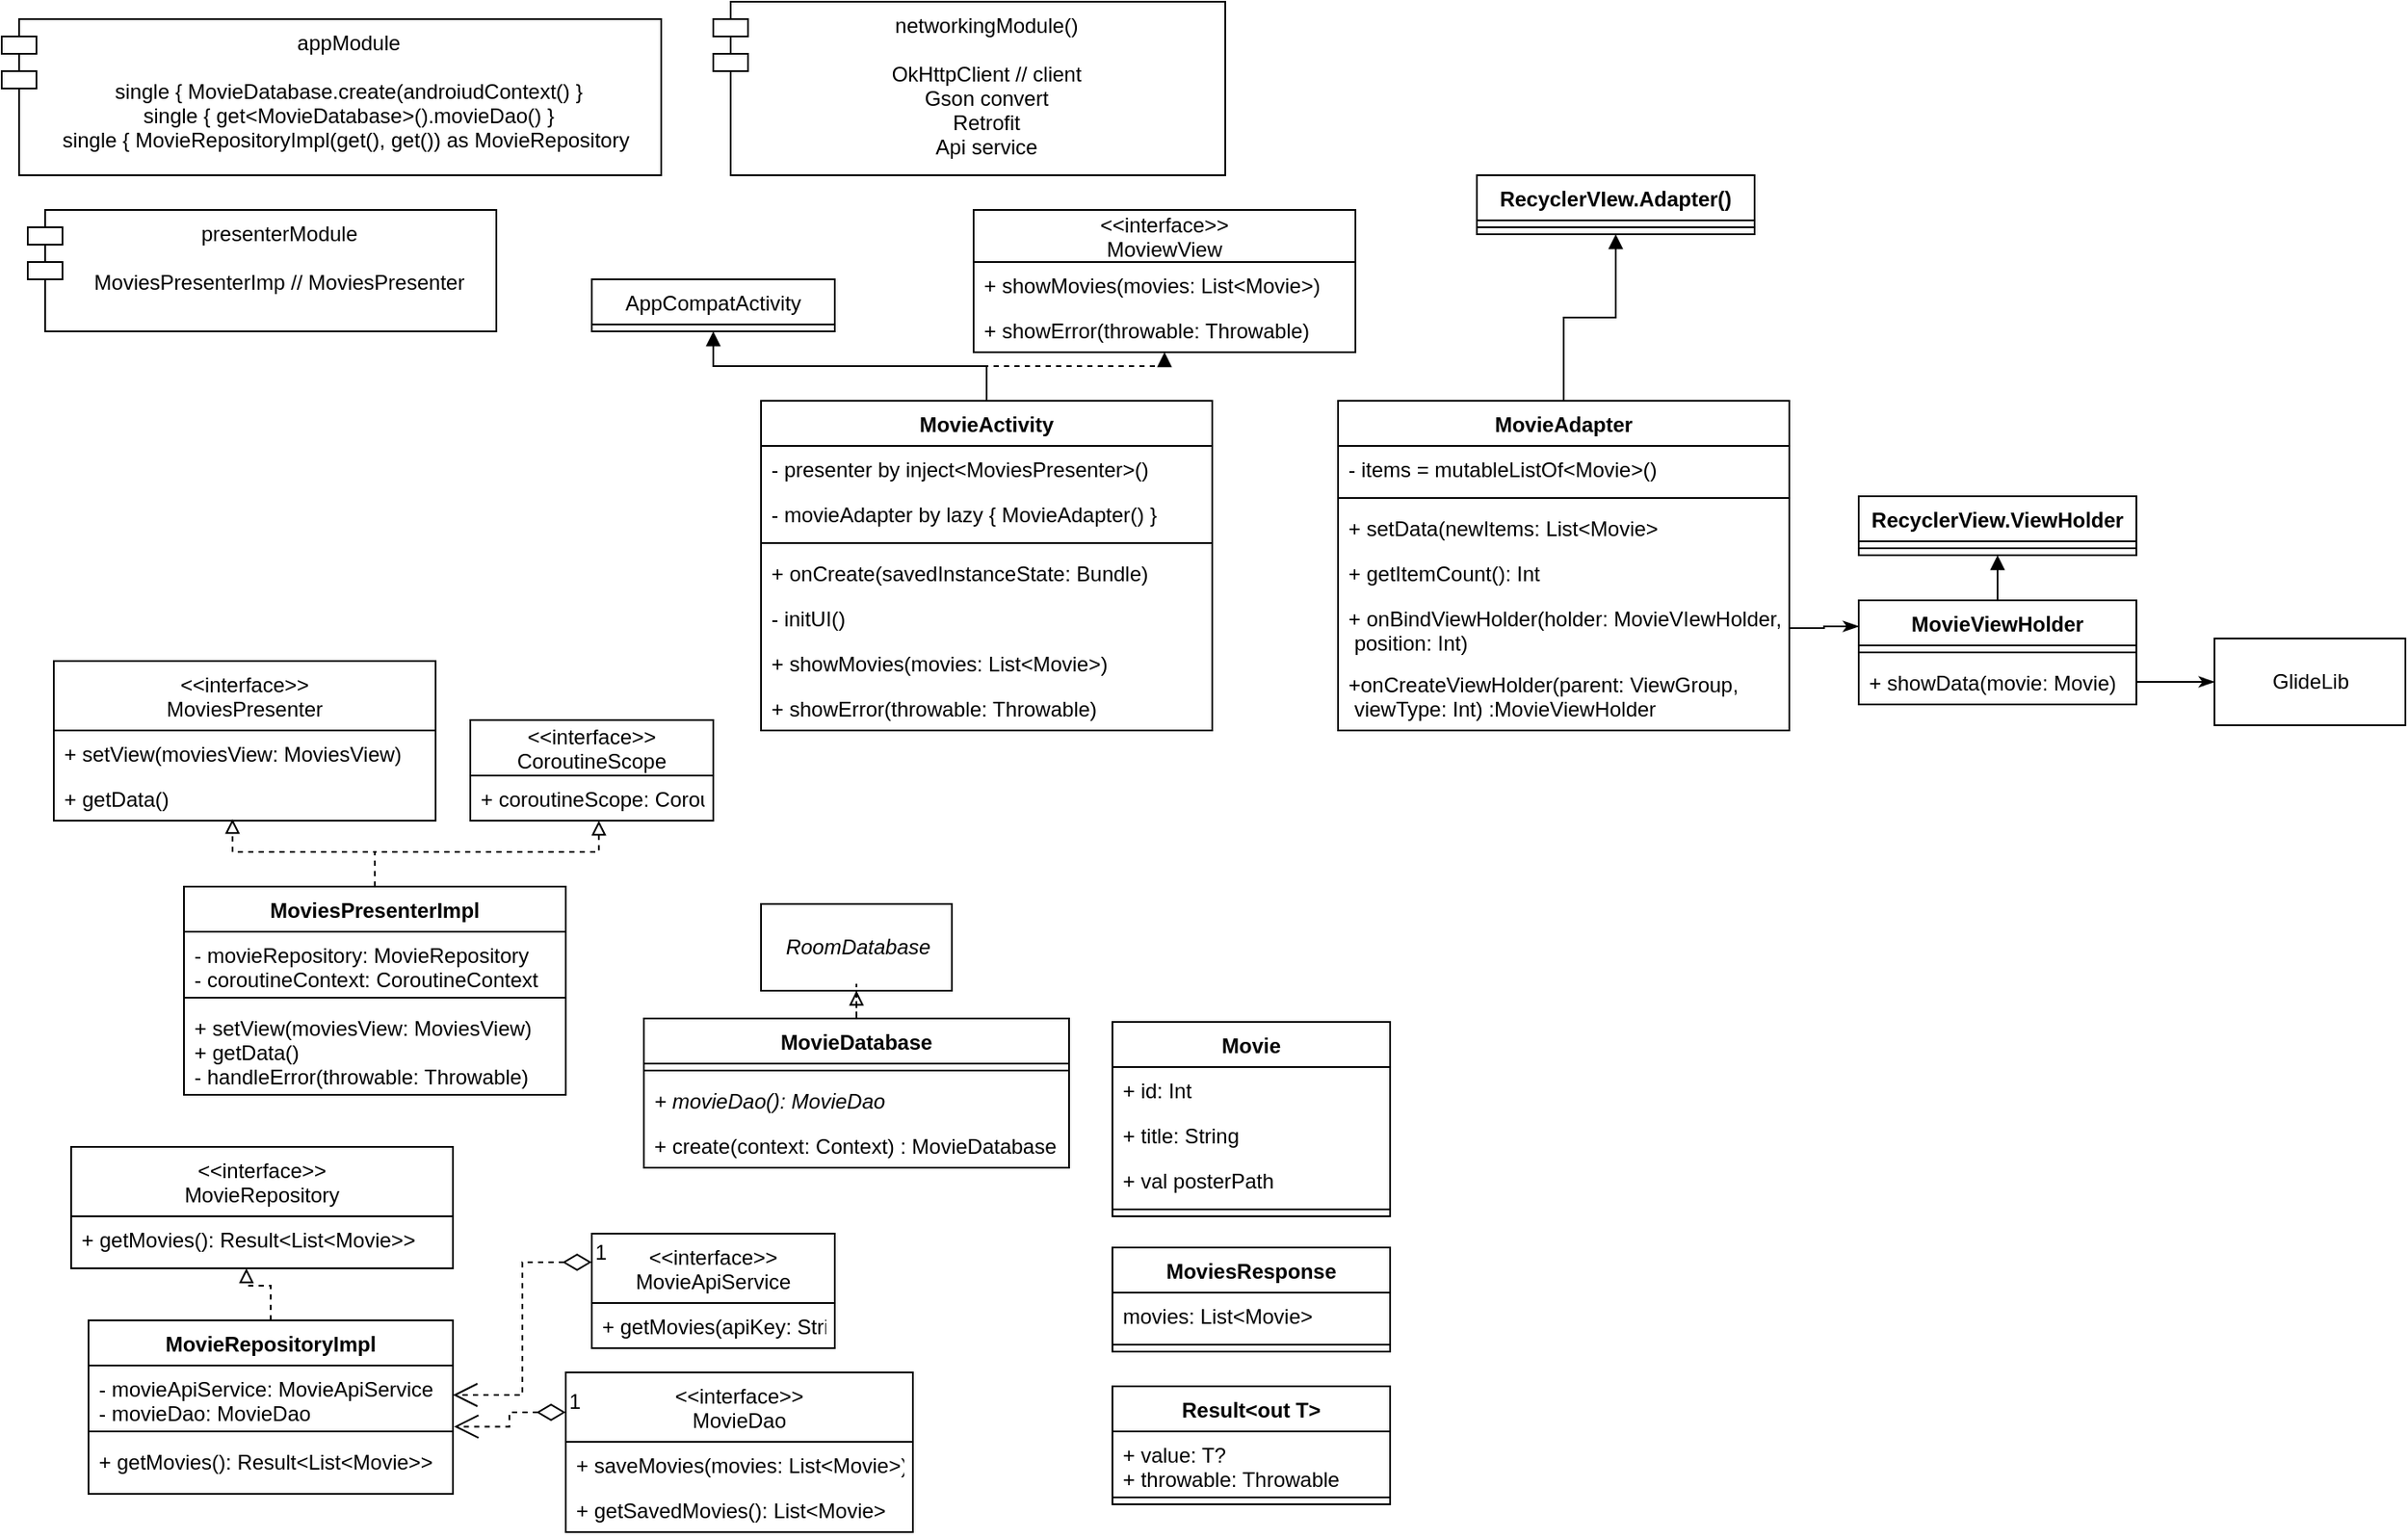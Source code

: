 <mxfile version="16.2.6" type="google"><diagram name="Page-1" id="c4acf3e9-155e-7222-9cf6-157b1a14988f"><mxGraphModel dx="1221" dy="721" grid="1" gridSize="10" guides="1" tooltips="1" connect="1" arrows="1" fold="1" page="1" pageScale="1" pageWidth="850" pageHeight="1100" background="none" math="0" shadow="0"><root><mxCell id="0"/><mxCell id="1" parent="0"/><mxCell id="kqm0lMJhijm5IPCF90qn-11" style="edgeStyle=orthogonalEdgeStyle;rounded=0;orthogonalLoop=1;jettySize=auto;html=1;dashed=1;endArrow=block;endFill=0;strokeColor=default;entryX=0.468;entryY=0.962;entryDx=0;entryDy=0;entryPerimeter=0;" parent="1" source="kqm0lMJhijm5IPCF90qn-4" target="kqm0lMJhijm5IPCF90qn-42" edge="1"><mxGeometry relative="1" as="geometry"><mxPoint x="289" y="488" as="targetPoint"/></mxGeometry></mxCell><object label="MoviesPresenterImpl" id="kqm0lMJhijm5IPCF90qn-4"><mxCell style="swimlane;fontStyle=1;align=center;verticalAlign=top;childLayout=stackLayout;horizontal=1;startSize=26;horizontalStack=0;resizeParent=1;resizeParentMax=0;resizeLast=0;collapsible=1;marginBottom=0;rounded=0;shadow=0;glass=0;sketch=0;fillColor=default;" parent="1" vertex="1"><mxGeometry x="105" y="540" width="220" height="120" as="geometry"><mxRectangle x="130" y="520" width="150" height="26" as="alternateBounds"/></mxGeometry></mxCell></object><mxCell id="kqm0lMJhijm5IPCF90qn-5" value="- movieRepository: MovieRepository&#10;- coroutineContext: CoroutineContext" style="text;strokeColor=none;fillColor=none;align=left;verticalAlign=top;spacingLeft=4;spacingRight=4;overflow=hidden;rotatable=0;points=[[0,0.5],[1,0.5]];portConstraint=eastwest;rounded=0;shadow=0;glass=0;sketch=0;" parent="kqm0lMJhijm5IPCF90qn-4" vertex="1"><mxGeometry y="26" width="220" height="34" as="geometry"/></mxCell><mxCell id="kqm0lMJhijm5IPCF90qn-6" value="" style="line;strokeWidth=1;fillColor=none;align=left;verticalAlign=middle;spacingTop=-1;spacingLeft=3;spacingRight=3;rotatable=0;labelPosition=right;points=[];portConstraint=eastwest;rounded=0;shadow=0;glass=0;sketch=0;" parent="kqm0lMJhijm5IPCF90qn-4" vertex="1"><mxGeometry y="60" width="220" height="8" as="geometry"/></mxCell><mxCell id="kqm0lMJhijm5IPCF90qn-7" value="+ setView(moviesView: MoviesView)&#10;+ getData()&#10;- handleError(throwable: Throwable)" style="text;strokeColor=none;fillColor=none;align=left;verticalAlign=top;spacingLeft=4;spacingRight=4;overflow=hidden;rotatable=0;points=[[0,0.5],[1,0.5]];portConstraint=eastwest;rounded=0;shadow=0;glass=0;sketch=0;" parent="kqm0lMJhijm5IPCF90qn-4" vertex="1"><mxGeometry y="68" width="220" height="52" as="geometry"/></mxCell><mxCell id="kqm0lMJhijm5IPCF90qn-34" style="edgeStyle=orthogonalEdgeStyle;rounded=0;orthogonalLoop=1;jettySize=auto;html=1;entryX=0.529;entryY=1;entryDx=0;entryDy=0;dashed=1;fontFamily=Helvetica;fontSize=12;fontColor=default;endArrow=block;endFill=0;startSize=26;strokeColor=default;exitX=0.5;exitY=0;exitDx=0;exitDy=0;entryPerimeter=0;" parent="1" source="kqm0lMJhijm5IPCF90qn-4" target="kqm0lMJhijm5IPCF90qn-45" edge="1"><mxGeometry relative="1" as="geometry"><mxPoint x="320" y="708" as="sourcePoint"/><mxPoint x="445" y="488" as="targetPoint"/></mxGeometry></mxCell><mxCell id="kqm0lMJhijm5IPCF90qn-36" value="&lt;&lt;interface&gt;&gt;&#10;MovieRepository" style="swimlane;fontStyle=0;childLayout=stackLayout;horizontal=1;startSize=40;fillColor=none;horizontalStack=0;resizeParent=1;resizeParentMax=0;resizeLast=0;collapsible=1;marginBottom=0;rounded=0;shadow=0;glass=0;sketch=0;fontFamily=Helvetica;fontSize=12;fontColor=default;strokeColor=default;" parent="1" vertex="1"><mxGeometry x="40" y="690" width="220" height="70" as="geometry"><mxRectangle x="550" y="350" width="120" height="30" as="alternateBounds"/></mxGeometry></mxCell><mxCell id="kqm0lMJhijm5IPCF90qn-37" value="+ getMovies(): Result&lt;List&lt;Movie&gt;&gt;" style="text;strokeColor=none;fillColor=none;align=left;verticalAlign=top;spacingLeft=4;spacingRight=4;overflow=hidden;rotatable=0;points=[[0,0.5],[1,0.5]];portConstraint=eastwest;rounded=0;shadow=0;glass=0;sketch=0;fontFamily=Helvetica;fontSize=12;fontColor=default;startSize=26;" parent="kqm0lMJhijm5IPCF90qn-36" vertex="1"><mxGeometry y="40" width="220" height="30" as="geometry"/></mxCell><mxCell id="kqm0lMJhijm5IPCF90qn-40" value="&lt;&lt;interface&gt;&gt;&#10;MoviesPresenter" style="swimlane;fontStyle=0;childLayout=stackLayout;horizontal=1;startSize=40;fillColor=none;horizontalStack=0;resizeParent=1;resizeParentMax=0;resizeLast=0;collapsible=1;marginBottom=0;rounded=0;shadow=0;glass=0;sketch=0;fontFamily=Helvetica;fontSize=12;fontColor=default;strokeColor=default;" parent="1" vertex="1"><mxGeometry x="30" y="410" width="220" height="92" as="geometry"/></mxCell><mxCell id="kqm0lMJhijm5IPCF90qn-41" value="+ setView(moviesView: MoviesView)" style="text;strokeColor=none;fillColor=none;align=left;verticalAlign=top;spacingLeft=4;spacingRight=4;overflow=hidden;rotatable=0;points=[[0,0.5],[1,0.5]];portConstraint=eastwest;rounded=0;shadow=0;glass=0;sketch=0;fontFamily=Helvetica;fontSize=12;fontColor=default;startSize=26;" parent="kqm0lMJhijm5IPCF90qn-40" vertex="1"><mxGeometry y="40" width="220" height="26" as="geometry"/></mxCell><mxCell id="kqm0lMJhijm5IPCF90qn-42" value="+ getData()" style="text;strokeColor=none;fillColor=none;align=left;verticalAlign=top;spacingLeft=4;spacingRight=4;overflow=hidden;rotatable=0;points=[[0,0.5],[1,0.5]];portConstraint=eastwest;rounded=0;shadow=0;glass=0;sketch=0;fontFamily=Helvetica;fontSize=12;fontColor=default;startSize=26;" parent="kqm0lMJhijm5IPCF90qn-40" vertex="1"><mxGeometry y="66" width="220" height="26" as="geometry"/></mxCell><mxCell id="kqm0lMJhijm5IPCF90qn-44" value="&lt;&lt;interface&gt;&gt;&#10;CoroutineScope" style="swimlane;fontStyle=0;childLayout=stackLayout;horizontal=1;startSize=32;fillColor=none;horizontalStack=0;resizeParent=1;resizeParentMax=0;resizeLast=0;collapsible=1;marginBottom=0;rounded=0;shadow=0;glass=0;sketch=0;fontFamily=Helvetica;fontSize=12;fontColor=default;strokeColor=default;" parent="1" vertex="1"><mxGeometry x="270" y="444" width="140" height="58" as="geometry"/></mxCell><mxCell id="kqm0lMJhijm5IPCF90qn-45" value="+ coroutineScope: CoroutineScope" style="text;strokeColor=none;fillColor=none;align=left;verticalAlign=top;spacingLeft=4;spacingRight=4;overflow=hidden;rotatable=0;points=[[0,0.5],[1,0.5]];portConstraint=eastwest;rounded=0;shadow=0;glass=0;sketch=0;fontFamily=Helvetica;fontSize=12;fontColor=default;startSize=26;" parent="kqm0lMJhijm5IPCF90qn-44" vertex="1"><mxGeometry y="32" width="140" height="26" as="geometry"/></mxCell><mxCell id="kqm0lMJhijm5IPCF90qn-48" value="Result&lt;out T&gt;" style="swimlane;fontStyle=1;align=center;verticalAlign=top;childLayout=stackLayout;horizontal=1;startSize=26;horizontalStack=0;resizeParent=1;resizeParentMax=0;resizeLast=0;collapsible=1;marginBottom=0;rounded=0;shadow=0;glass=0;sketch=0;fontFamily=Helvetica;fontSize=12;fontColor=default;strokeColor=default;fillColor=default;" parent="1" vertex="1"><mxGeometry x="640" y="828" width="160" height="68" as="geometry"/></mxCell><mxCell id="kqm0lMJhijm5IPCF90qn-49" value="+ value: T?&#10;+ throwable: Throwable" style="text;strokeColor=none;fillColor=none;align=left;verticalAlign=top;spacingLeft=4;spacingRight=4;overflow=hidden;rotatable=0;points=[[0,0.5],[1,0.5]];portConstraint=eastwest;rounded=0;shadow=0;glass=0;sketch=0;fontFamily=Helvetica;fontSize=12;fontColor=default;startSize=26;" parent="kqm0lMJhijm5IPCF90qn-48" vertex="1"><mxGeometry y="26" width="160" height="34" as="geometry"/></mxCell><mxCell id="kqm0lMJhijm5IPCF90qn-50" value="" style="line;strokeWidth=1;fillColor=none;align=left;verticalAlign=middle;spacingTop=-1;spacingLeft=3;spacingRight=3;rotatable=0;labelPosition=right;points=[];portConstraint=eastwest;rounded=0;shadow=0;glass=0;sketch=0;fontFamily=Helvetica;fontSize=12;fontColor=default;startSize=26;" parent="kqm0lMJhijm5IPCF90qn-48" vertex="1"><mxGeometry y="60" width="160" height="8" as="geometry"/></mxCell><mxCell id="kqm0lMJhijm5IPCF90qn-56" style="edgeStyle=orthogonalEdgeStyle;rounded=0;orthogonalLoop=1;jettySize=auto;html=1;entryX=0.459;entryY=1.001;entryDx=0;entryDy=0;entryPerimeter=0;dashed=1;fontFamily=Helvetica;fontSize=12;fontColor=default;endArrow=block;endFill=0;startSize=26;strokeColor=default;" parent="1" source="kqm0lMJhijm5IPCF90qn-52" target="kqm0lMJhijm5IPCF90qn-37" edge="1"><mxGeometry relative="1" as="geometry"/></mxCell><mxCell id="kqm0lMJhijm5IPCF90qn-52" value="MovieRepositoryImpl" style="swimlane;fontStyle=1;align=center;verticalAlign=top;childLayout=stackLayout;horizontal=1;startSize=26;horizontalStack=0;resizeParent=1;resizeParentMax=0;resizeLast=0;collapsible=1;marginBottom=0;rounded=0;shadow=0;glass=0;sketch=0;fontFamily=Helvetica;fontSize=12;fontColor=default;strokeColor=default;fillColor=default;" parent="1" vertex="1"><mxGeometry x="50" y="790" width="210" height="100" as="geometry"/></mxCell><mxCell id="kqm0lMJhijm5IPCF90qn-53" value="- movieApiService: MovieApiService&#10;- movieDao: MovieDao" style="text;strokeColor=none;fillColor=none;align=left;verticalAlign=top;spacingLeft=4;spacingRight=4;overflow=hidden;rotatable=0;points=[[0,0.5],[1,0.5]];portConstraint=eastwest;rounded=0;shadow=0;glass=0;sketch=0;fontFamily=Helvetica;fontSize=12;fontColor=default;startSize=26;" parent="kqm0lMJhijm5IPCF90qn-52" vertex="1"><mxGeometry y="26" width="210" height="34" as="geometry"/></mxCell><mxCell id="kqm0lMJhijm5IPCF90qn-54" value="" style="line;strokeWidth=1;fillColor=none;align=left;verticalAlign=middle;spacingTop=-1;spacingLeft=3;spacingRight=3;rotatable=0;labelPosition=right;points=[];portConstraint=eastwest;rounded=0;shadow=0;glass=0;sketch=0;fontFamily=Helvetica;fontSize=12;fontColor=default;startSize=26;" parent="kqm0lMJhijm5IPCF90qn-52" vertex="1"><mxGeometry y="60" width="210" height="8" as="geometry"/></mxCell><mxCell id="kqm0lMJhijm5IPCF90qn-55" value="+ getMovies(): Result&lt;List&lt;Movie&gt;&gt;" style="text;strokeColor=none;fillColor=none;align=left;verticalAlign=top;spacingLeft=4;spacingRight=4;overflow=hidden;rotatable=0;points=[[0,0.5],[1,0.5]];portConstraint=eastwest;rounded=0;shadow=0;glass=0;sketch=0;fontFamily=Helvetica;fontSize=12;fontColor=default;startSize=26;" parent="kqm0lMJhijm5IPCF90qn-52" vertex="1"><mxGeometry y="68" width="210" height="32" as="geometry"/></mxCell><mxCell id="6O_Hk22rDCOHwcUFQRKU-26" style="edgeStyle=orthogonalEdgeStyle;shape=flexArrow;rounded=0;orthogonalLoop=1;jettySize=auto;html=1;exitX=1;exitY=0.5;exitDx=0;exitDy=0;dashed=1;endArrow=block;endFill=0;" edge="1" parent="kqm0lMJhijm5IPCF90qn-52" source="kqm0lMJhijm5IPCF90qn-55" target="kqm0lMJhijm5IPCF90qn-55"><mxGeometry relative="1" as="geometry"/></mxCell><mxCell id="kqm0lMJhijm5IPCF90qn-57" value="&lt;&lt;interface&gt;&gt;&#10;MovieApiService" style="swimlane;fontStyle=0;childLayout=stackLayout;horizontal=1;startSize=40;fillColor=none;horizontalStack=0;resizeParent=1;resizeParentMax=0;resizeLast=0;collapsible=1;marginBottom=0;rounded=0;shadow=0;glass=0;sketch=0;fontFamily=Helvetica;fontSize=12;fontColor=default;strokeColor=default;" parent="1" vertex="1"><mxGeometry x="340" y="740" width="140" height="66" as="geometry"/></mxCell><mxCell id="kqm0lMJhijm5IPCF90qn-58" value="+ getMovies(apiKey: String): String: Call&lt;MoviesResponse&gt;" style="text;strokeColor=none;fillColor=none;align=left;verticalAlign=top;spacingLeft=4;spacingRight=4;overflow=hidden;rotatable=0;points=[[0,0.5],[1,0.5]];portConstraint=eastwest;rounded=0;shadow=0;glass=0;sketch=0;fontFamily=Helvetica;fontSize=12;fontColor=default;startSize=26;" parent="kqm0lMJhijm5IPCF90qn-57" vertex="1"><mxGeometry y="40" width="140" height="26" as="geometry"/></mxCell><mxCell id="kqm0lMJhijm5IPCF90qn-67" value="1" style="endArrow=open;html=1;endSize=12;startArrow=diamondThin;startSize=14;startFill=0;edgeStyle=orthogonalEdgeStyle;align=left;verticalAlign=bottom;rounded=0;dashed=1;fontFamily=Helvetica;fontSize=12;fontColor=default;strokeColor=default;exitX=0;exitY=0.25;exitDx=0;exitDy=0;" parent="1" source="kqm0lMJhijm5IPCF90qn-57" target="kqm0lMJhijm5IPCF90qn-53" edge="1"><mxGeometry x="-1" y="3" relative="1" as="geometry"><mxPoint x="450" y="708" as="sourcePoint"/><mxPoint x="610" y="708" as="targetPoint"/></mxGeometry></mxCell><mxCell id="kqm0lMJhijm5IPCF90qn-69" value="1" style="endArrow=open;html=1;endSize=12;startArrow=diamondThin;startSize=14;startFill=0;edgeStyle=orthogonalEdgeStyle;align=left;verticalAlign=bottom;rounded=0;dashed=1;fontFamily=Helvetica;fontSize=12;fontColor=default;strokeColor=default;entryX=1.003;entryY=1.036;entryDx=0;entryDy=0;entryPerimeter=0;exitX=0;exitY=0.25;exitDx=0;exitDy=0;" parent="1" source="kqm0lMJhijm5IPCF90qn-70" target="kqm0lMJhijm5IPCF90qn-53" edge="1"><mxGeometry x="-1" y="3" relative="1" as="geometry"><mxPoint x="480" y="878" as="sourcePoint"/><mxPoint x="300" y="798" as="targetPoint"/></mxGeometry></mxCell><mxCell id="kqm0lMJhijm5IPCF90qn-70" value="&lt;&lt;interface&gt;&gt;&#10;MovieDao" style="swimlane;fontStyle=0;childLayout=stackLayout;horizontal=1;startSize=40;fillColor=none;horizontalStack=0;resizeParent=1;resizeParentMax=0;resizeLast=0;collapsible=1;marginBottom=0;rounded=0;shadow=0;glass=0;sketch=0;fontFamily=Helvetica;fontSize=12;fontColor=default;strokeColor=default;" parent="1" vertex="1"><mxGeometry x="325" y="820" width="200" height="92" as="geometry"/></mxCell><mxCell id="kqm0lMJhijm5IPCF90qn-71" value="+ saveMovies(movies: List&lt;Movie&gt;)" style="text;strokeColor=none;fillColor=none;align=left;verticalAlign=top;spacingLeft=4;spacingRight=4;overflow=hidden;rotatable=0;points=[[0,0.5],[1,0.5]];portConstraint=eastwest;rounded=0;shadow=0;glass=0;sketch=0;fontFamily=Helvetica;fontSize=12;fontColor=default;startSize=26;" parent="kqm0lMJhijm5IPCF90qn-70" vertex="1"><mxGeometry y="40" width="200" height="26" as="geometry"/></mxCell><mxCell id="kqm0lMJhijm5IPCF90qn-72" value="+ getSavedMovies(): List&lt;Movie&gt;" style="text;strokeColor=none;fillColor=none;align=left;verticalAlign=top;spacingLeft=4;spacingRight=4;overflow=hidden;rotatable=0;points=[[0,0.5],[1,0.5]];portConstraint=eastwest;rounded=0;shadow=0;glass=0;sketch=0;fontFamily=Helvetica;fontSize=12;fontColor=default;startSize=26;" parent="kqm0lMJhijm5IPCF90qn-70" vertex="1"><mxGeometry y="66" width="200" height="26" as="geometry"/></mxCell><mxCell id="6O_Hk22rDCOHwcUFQRKU-5" value="&lt;i&gt;RoomDatabase&lt;/i&gt;" style="html=1;" vertex="1" parent="1"><mxGeometry x="437.5" y="550" width="110" height="50" as="geometry"/></mxCell><mxCell id="6O_Hk22rDCOHwcUFQRKU-10" style="edgeStyle=orthogonalEdgeStyle;rounded=0;orthogonalLoop=1;jettySize=auto;html=1;entryX=0.5;entryY=1;entryDx=0;entryDy=0;dashed=1;endArrow=block;endFill=0;" edge="1" parent="1" source="6O_Hk22rDCOHwcUFQRKU-6" target="6O_Hk22rDCOHwcUFQRKU-5"><mxGeometry relative="1" as="geometry"/></mxCell><mxCell id="6O_Hk22rDCOHwcUFQRKU-6" value="MovieDatabase" style="swimlane;fontStyle=1;align=center;verticalAlign=top;childLayout=stackLayout;horizontal=1;startSize=26;horizontalStack=0;resizeParent=1;resizeParentMax=0;resizeLast=0;collapsible=1;marginBottom=0;" vertex="1" parent="1"><mxGeometry x="370" y="616" width="245" height="86" as="geometry"/></mxCell><mxCell id="6O_Hk22rDCOHwcUFQRKU-8" value="" style="line;strokeWidth=1;fillColor=none;align=left;verticalAlign=middle;spacingTop=-1;spacingLeft=3;spacingRight=3;rotatable=0;labelPosition=right;points=[];portConstraint=eastwest;" vertex="1" parent="6O_Hk22rDCOHwcUFQRKU-6"><mxGeometry y="26" width="245" height="8" as="geometry"/></mxCell><mxCell id="6O_Hk22rDCOHwcUFQRKU-9" value="+ movieDao(): MovieDao" style="text;strokeColor=none;fillColor=none;align=left;verticalAlign=top;spacingLeft=4;spacingRight=4;overflow=hidden;rotatable=0;points=[[0,0.5],[1,0.5]];portConstraint=eastwest;fontStyle=2" vertex="1" parent="6O_Hk22rDCOHwcUFQRKU-6"><mxGeometry y="34" width="245" height="26" as="geometry"/></mxCell><mxCell id="6O_Hk22rDCOHwcUFQRKU-11" value="+ create(context: Context) : MovieDatabase" style="text;strokeColor=none;fillColor=none;align=left;verticalAlign=top;spacingLeft=4;spacingRight=4;overflow=hidden;rotatable=0;points=[[0,0.5],[1,0.5]];portConstraint=eastwest;" vertex="1" parent="6O_Hk22rDCOHwcUFQRKU-6"><mxGeometry y="60" width="245" height="26" as="geometry"/></mxCell><mxCell id="6O_Hk22rDCOHwcUFQRKU-12" value="Movie" style="swimlane;fontStyle=1;align=center;verticalAlign=top;childLayout=stackLayout;horizontal=1;startSize=26;horizontalStack=0;resizeParent=1;resizeParentMax=0;resizeLast=0;collapsible=1;marginBottom=0;" vertex="1" parent="1"><mxGeometry x="640" y="618" width="160" height="112" as="geometry"/></mxCell><mxCell id="6O_Hk22rDCOHwcUFQRKU-13" value="+ id: Int" style="text;strokeColor=none;fillColor=none;align=left;verticalAlign=top;spacingLeft=4;spacingRight=4;overflow=hidden;rotatable=0;points=[[0,0.5],[1,0.5]];portConstraint=eastwest;" vertex="1" parent="6O_Hk22rDCOHwcUFQRKU-12"><mxGeometry y="26" width="160" height="26" as="geometry"/></mxCell><mxCell id="6O_Hk22rDCOHwcUFQRKU-18" value="+ title: String" style="text;strokeColor=none;fillColor=none;align=left;verticalAlign=top;spacingLeft=4;spacingRight=4;overflow=hidden;rotatable=0;points=[[0,0.5],[1,0.5]];portConstraint=eastwest;" vertex="1" parent="6O_Hk22rDCOHwcUFQRKU-12"><mxGeometry y="52" width="160" height="26" as="geometry"/></mxCell><mxCell id="6O_Hk22rDCOHwcUFQRKU-16" value="+ val posterPath" style="text;strokeColor=none;fillColor=none;align=left;verticalAlign=top;spacingLeft=4;spacingRight=4;overflow=hidden;rotatable=0;points=[[0,0.5],[1,0.5]];portConstraint=eastwest;" vertex="1" parent="6O_Hk22rDCOHwcUFQRKU-12"><mxGeometry y="78" width="160" height="26" as="geometry"/></mxCell><mxCell id="6O_Hk22rDCOHwcUFQRKU-14" value="" style="line;strokeWidth=1;fillColor=none;align=left;verticalAlign=middle;spacingTop=-1;spacingLeft=3;spacingRight=3;rotatable=0;labelPosition=right;points=[];portConstraint=eastwest;" vertex="1" parent="6O_Hk22rDCOHwcUFQRKU-12"><mxGeometry y="104" width="160" height="8" as="geometry"/></mxCell><mxCell id="6O_Hk22rDCOHwcUFQRKU-19" value="MoviesResponse" style="swimlane;fontStyle=1;align=center;verticalAlign=top;childLayout=stackLayout;horizontal=1;startSize=26;horizontalStack=0;resizeParent=1;resizeParentMax=0;resizeLast=0;collapsible=1;marginBottom=0;" vertex="1" parent="1"><mxGeometry x="640" y="748" width="160" height="60" as="geometry"/></mxCell><mxCell id="6O_Hk22rDCOHwcUFQRKU-20" value="movies: List&lt;Movie&gt;" style="text;strokeColor=none;fillColor=none;align=left;verticalAlign=top;spacingLeft=4;spacingRight=4;overflow=hidden;rotatable=0;points=[[0,0.5],[1,0.5]];portConstraint=eastwest;" vertex="1" parent="6O_Hk22rDCOHwcUFQRKU-19"><mxGeometry y="26" width="160" height="26" as="geometry"/></mxCell><mxCell id="6O_Hk22rDCOHwcUFQRKU-21" value="" style="line;strokeWidth=1;fillColor=none;align=left;verticalAlign=middle;spacingTop=-1;spacingLeft=3;spacingRight=3;rotatable=0;labelPosition=right;points=[];portConstraint=eastwest;" vertex="1" parent="6O_Hk22rDCOHwcUFQRKU-19"><mxGeometry y="52" width="160" height="8" as="geometry"/></mxCell><mxCell id="6O_Hk22rDCOHwcUFQRKU-23" value="appModule&#10;&#10;single { MovieDatabase.create(androiudContext() }&#10;single { get&lt;MovieDatabase&gt;().movieDao() }&#10;single { MovieRepositoryImpl(get(), get()) as MovieRepository " style="shape=module;align=left;spacingLeft=20;align=center;verticalAlign=top;" vertex="1" parent="1"><mxGeometry y="40" width="380" height="90" as="geometry"/></mxCell><mxCell id="6O_Hk22rDCOHwcUFQRKU-24" value="networkingModule()&#10;&#10;OkHttpClient // client&#10;Gson convert&#10;Retrofit&#10;Api service" style="shape=module;align=left;spacingLeft=20;align=center;verticalAlign=top;" vertex="1" parent="1"><mxGeometry x="410" y="30" width="295" height="100" as="geometry"/></mxCell><mxCell id="6O_Hk22rDCOHwcUFQRKU-25" value="presenterModule&#10;&#10;MoviesPresenterImp // MoviesPresenter" style="shape=module;align=left;spacingLeft=20;align=center;verticalAlign=top;" vertex="1" parent="1"><mxGeometry x="15" y="150" width="270" height="70" as="geometry"/></mxCell><mxCell id="6O_Hk22rDCOHwcUFQRKU-35" style="edgeStyle=orthogonalEdgeStyle;rounded=0;orthogonalLoop=1;jettySize=auto;html=1;entryX=0.5;entryY=1;entryDx=0;entryDy=0;endArrow=block;endFill=1;" edge="1" parent="1" source="6O_Hk22rDCOHwcUFQRKU-27" target="6O_Hk22rDCOHwcUFQRKU-31"><mxGeometry relative="1" as="geometry"/></mxCell><mxCell id="6O_Hk22rDCOHwcUFQRKU-40" style="edgeStyle=orthogonalEdgeStyle;rounded=0;orthogonalLoop=1;jettySize=auto;html=1;entryX=0.5;entryY=1;entryDx=0;entryDy=0;dashed=1;endArrow=block;endFill=1;" edge="1" parent="1" source="6O_Hk22rDCOHwcUFQRKU-27" target="6O_Hk22rDCOHwcUFQRKU-36"><mxGeometry relative="1" as="geometry"/></mxCell><mxCell id="6O_Hk22rDCOHwcUFQRKU-27" value="MovieActivity" style="swimlane;fontStyle=1;align=center;verticalAlign=top;childLayout=stackLayout;horizontal=1;startSize=26;horizontalStack=0;resizeParent=1;resizeParentMax=0;resizeLast=0;collapsible=1;marginBottom=0;" vertex="1" parent="1"><mxGeometry x="437.5" y="260" width="260" height="190" as="geometry"/></mxCell><mxCell id="6O_Hk22rDCOHwcUFQRKU-28" value="- presenter by inject&lt;MoviesPresenter&gt;()" style="text;strokeColor=none;fillColor=none;align=left;verticalAlign=top;spacingLeft=4;spacingRight=4;overflow=hidden;rotatable=0;points=[[0,0.5],[1,0.5]];portConstraint=eastwest;" vertex="1" parent="6O_Hk22rDCOHwcUFQRKU-27"><mxGeometry y="26" width="260" height="26" as="geometry"/></mxCell><mxCell id="6O_Hk22rDCOHwcUFQRKU-41" value="- movieAdapter by lazy { MovieAdapter() }" style="text;strokeColor=none;fillColor=none;align=left;verticalAlign=top;spacingLeft=4;spacingRight=4;overflow=hidden;rotatable=0;points=[[0,0.5],[1,0.5]];portConstraint=eastwest;" vertex="1" parent="6O_Hk22rDCOHwcUFQRKU-27"><mxGeometry y="52" width="260" height="26" as="geometry"/></mxCell><mxCell id="6O_Hk22rDCOHwcUFQRKU-29" value="" style="line;strokeWidth=1;fillColor=none;align=left;verticalAlign=middle;spacingTop=-1;spacingLeft=3;spacingRight=3;rotatable=0;labelPosition=right;points=[];portConstraint=eastwest;" vertex="1" parent="6O_Hk22rDCOHwcUFQRKU-27"><mxGeometry y="78" width="260" height="8" as="geometry"/></mxCell><mxCell id="6O_Hk22rDCOHwcUFQRKU-43" value="+ onCreate(savedInstanceState: Bundle)" style="text;strokeColor=none;fillColor=none;align=left;verticalAlign=top;spacingLeft=4;spacingRight=4;overflow=hidden;rotatable=0;points=[[0,0.5],[1,0.5]];portConstraint=eastwest;" vertex="1" parent="6O_Hk22rDCOHwcUFQRKU-27"><mxGeometry y="86" width="260" height="26" as="geometry"/></mxCell><mxCell id="6O_Hk22rDCOHwcUFQRKU-44" value="- initUI()" style="text;strokeColor=none;fillColor=none;align=left;verticalAlign=top;spacingLeft=4;spacingRight=4;overflow=hidden;rotatable=0;points=[[0,0.5],[1,0.5]];portConstraint=eastwest;" vertex="1" parent="6O_Hk22rDCOHwcUFQRKU-27"><mxGeometry y="112" width="260" height="26" as="geometry"/></mxCell><mxCell id="6O_Hk22rDCOHwcUFQRKU-42" value="+ showMovies(movies: List&lt;Movie&gt;)" style="text;strokeColor=none;fillColor=none;align=left;verticalAlign=top;spacingLeft=4;spacingRight=4;overflow=hidden;rotatable=0;points=[[0,0.5],[1,0.5]];portConstraint=eastwest;" vertex="1" parent="6O_Hk22rDCOHwcUFQRKU-27"><mxGeometry y="138" width="260" height="26" as="geometry"/></mxCell><mxCell id="6O_Hk22rDCOHwcUFQRKU-30" value="+ showError(throwable: Throwable)" style="text;strokeColor=none;fillColor=none;align=left;verticalAlign=top;spacingLeft=4;spacingRight=4;overflow=hidden;rotatable=0;points=[[0,0.5],[1,0.5]];portConstraint=eastwest;" vertex="1" parent="6O_Hk22rDCOHwcUFQRKU-27"><mxGeometry y="164" width="260" height="26" as="geometry"/></mxCell><mxCell id="6O_Hk22rDCOHwcUFQRKU-31" value="AppCompatActivity" style="swimlane;fontStyle=0;childLayout=stackLayout;horizontal=1;startSize=26;fillColor=none;horizontalStack=0;resizeParent=1;resizeParentMax=0;resizeLast=0;collapsible=1;marginBottom=0;" vertex="1" parent="1"><mxGeometry x="340" y="190" width="140" height="30" as="geometry"/></mxCell><mxCell id="6O_Hk22rDCOHwcUFQRKU-36" value="&lt;&lt;interface&gt;&gt;&#10;MoviewView" style="swimlane;fontStyle=0;childLayout=stackLayout;horizontal=1;startSize=30;fillColor=none;horizontalStack=0;resizeParent=1;resizeParentMax=0;resizeLast=0;collapsible=1;marginBottom=0;" vertex="1" parent="1"><mxGeometry x="560" y="150" width="220" height="82" as="geometry"/></mxCell><mxCell id="6O_Hk22rDCOHwcUFQRKU-37" value="+ showMovies(movies: List&lt;Movie&gt;)" style="text;strokeColor=none;fillColor=none;align=left;verticalAlign=top;spacingLeft=4;spacingRight=4;overflow=hidden;rotatable=0;points=[[0,0.5],[1,0.5]];portConstraint=eastwest;" vertex="1" parent="6O_Hk22rDCOHwcUFQRKU-36"><mxGeometry y="30" width="220" height="26" as="geometry"/></mxCell><mxCell id="6O_Hk22rDCOHwcUFQRKU-38" value="+ showError(throwable: Throwable)" style="text;strokeColor=none;fillColor=none;align=left;verticalAlign=top;spacingLeft=4;spacingRight=4;overflow=hidden;rotatable=0;points=[[0,0.5],[1,0.5]];portConstraint=eastwest;" vertex="1" parent="6O_Hk22rDCOHwcUFQRKU-36"><mxGeometry y="56" width="220" height="26" as="geometry"/></mxCell><mxCell id="6O_Hk22rDCOHwcUFQRKU-57" style="edgeStyle=orthogonalEdgeStyle;rounded=0;orthogonalLoop=1;jettySize=auto;html=1;entryX=0.5;entryY=1;entryDx=0;entryDy=0;endArrow=block;endFill=1;" edge="1" parent="1" source="6O_Hk22rDCOHwcUFQRKU-45" target="6O_Hk22rDCOHwcUFQRKU-53"><mxGeometry relative="1" as="geometry"/></mxCell><mxCell id="6O_Hk22rDCOHwcUFQRKU-45" value="MovieAdapter" style="swimlane;fontStyle=1;align=center;verticalAlign=top;childLayout=stackLayout;horizontal=1;startSize=26;horizontalStack=0;resizeParent=1;resizeParentMax=0;resizeLast=0;collapsible=1;marginBottom=0;" vertex="1" parent="1"><mxGeometry x="770" y="260" width="260" height="190" as="geometry"/></mxCell><mxCell id="6O_Hk22rDCOHwcUFQRKU-46" value="- items = mutableListOf&lt;Movie&gt;()" style="text;strokeColor=none;fillColor=none;align=left;verticalAlign=top;spacingLeft=4;spacingRight=4;overflow=hidden;rotatable=0;points=[[0,0.5],[1,0.5]];portConstraint=eastwest;" vertex="1" parent="6O_Hk22rDCOHwcUFQRKU-45"><mxGeometry y="26" width="260" height="26" as="geometry"/></mxCell><mxCell id="6O_Hk22rDCOHwcUFQRKU-47" value="" style="line;strokeWidth=1;fillColor=none;align=left;verticalAlign=middle;spacingTop=-1;spacingLeft=3;spacingRight=3;rotatable=0;labelPosition=right;points=[];portConstraint=eastwest;" vertex="1" parent="6O_Hk22rDCOHwcUFQRKU-45"><mxGeometry y="52" width="260" height="8" as="geometry"/></mxCell><mxCell id="6O_Hk22rDCOHwcUFQRKU-48" value="+ setData(newItems: List&lt;Movie&gt;" style="text;strokeColor=none;fillColor=none;align=left;verticalAlign=top;spacingLeft=4;spacingRight=4;overflow=hidden;rotatable=0;points=[[0,0.5],[1,0.5]];portConstraint=eastwest;" vertex="1" parent="6O_Hk22rDCOHwcUFQRKU-45"><mxGeometry y="60" width="260" height="26" as="geometry"/></mxCell><mxCell id="6O_Hk22rDCOHwcUFQRKU-50" value="+ getItemCount(): Int" style="text;strokeColor=none;fillColor=none;align=left;verticalAlign=top;spacingLeft=4;spacingRight=4;overflow=hidden;rotatable=0;points=[[0,0.5],[1,0.5]];portConstraint=eastwest;" vertex="1" parent="6O_Hk22rDCOHwcUFQRKU-45"><mxGeometry y="86" width="260" height="26" as="geometry"/></mxCell><mxCell id="6O_Hk22rDCOHwcUFQRKU-51" value="+ onBindViewHolder(holder: MovieVIewHolder,&#10; position: Int)" style="text;strokeColor=none;fillColor=none;align=left;verticalAlign=top;spacingLeft=4;spacingRight=4;overflow=hidden;rotatable=0;points=[[0,0.5],[1,0.5]];portConstraint=eastwest;" vertex="1" parent="6O_Hk22rDCOHwcUFQRKU-45"><mxGeometry y="112" width="260" height="38" as="geometry"/></mxCell><mxCell id="6O_Hk22rDCOHwcUFQRKU-49" value="+onCreateViewHolder(parent: ViewGroup,&#10; viewType: Int) :MovieViewHolder" style="text;strokeColor=none;fillColor=none;align=left;verticalAlign=top;spacingLeft=4;spacingRight=4;overflow=hidden;rotatable=0;points=[[0,0.5],[1,0.5]];portConstraint=eastwest;" vertex="1" parent="6O_Hk22rDCOHwcUFQRKU-45"><mxGeometry y="150" width="260" height="40" as="geometry"/></mxCell><mxCell id="6O_Hk22rDCOHwcUFQRKU-53" value="RecyclerVIew.Adapter()" style="swimlane;fontStyle=1;align=center;verticalAlign=top;childLayout=stackLayout;horizontal=1;startSize=26;horizontalStack=0;resizeParent=1;resizeParentMax=0;resizeLast=0;collapsible=1;marginBottom=0;" vertex="1" parent="1"><mxGeometry x="850" y="130" width="160" height="34" as="geometry"/></mxCell><mxCell id="6O_Hk22rDCOHwcUFQRKU-55" value="" style="line;strokeWidth=1;fillColor=none;align=left;verticalAlign=middle;spacingTop=-1;spacingLeft=3;spacingRight=3;rotatable=0;labelPosition=right;points=[];portConstraint=eastwest;" vertex="1" parent="6O_Hk22rDCOHwcUFQRKU-53"><mxGeometry y="26" width="160" height="8" as="geometry"/></mxCell><mxCell id="6O_Hk22rDCOHwcUFQRKU-66" style="edgeStyle=orthogonalEdgeStyle;rounded=0;orthogonalLoop=1;jettySize=auto;html=1;entryX=0.5;entryY=1;entryDx=0;entryDy=0;endArrow=block;endFill=1;" edge="1" parent="1" source="6O_Hk22rDCOHwcUFQRKU-58" target="6O_Hk22rDCOHwcUFQRKU-62"><mxGeometry relative="1" as="geometry"/></mxCell><mxCell id="6O_Hk22rDCOHwcUFQRKU-58" value="MovieViewHolder" style="swimlane;fontStyle=1;align=center;verticalAlign=top;childLayout=stackLayout;horizontal=1;startSize=26;horizontalStack=0;resizeParent=1;resizeParentMax=0;resizeLast=0;collapsible=1;marginBottom=0;" vertex="1" parent="1"><mxGeometry x="1070" y="375" width="160" height="60" as="geometry"/></mxCell><mxCell id="6O_Hk22rDCOHwcUFQRKU-60" value="" style="line;strokeWidth=1;fillColor=none;align=left;verticalAlign=middle;spacingTop=-1;spacingLeft=3;spacingRight=3;rotatable=0;labelPosition=right;points=[];portConstraint=eastwest;" vertex="1" parent="6O_Hk22rDCOHwcUFQRKU-58"><mxGeometry y="26" width="160" height="8" as="geometry"/></mxCell><mxCell id="6O_Hk22rDCOHwcUFQRKU-61" value="+ showData(movie: Movie)" style="text;strokeColor=none;fillColor=none;align=left;verticalAlign=top;spacingLeft=4;spacingRight=4;overflow=hidden;rotatable=0;points=[[0,0.5],[1,0.5]];portConstraint=eastwest;" vertex="1" parent="6O_Hk22rDCOHwcUFQRKU-58"><mxGeometry y="34" width="160" height="26" as="geometry"/></mxCell><mxCell id="6O_Hk22rDCOHwcUFQRKU-62" value="RecyclerView.ViewHolder" style="swimlane;fontStyle=1;align=center;verticalAlign=top;childLayout=stackLayout;horizontal=1;startSize=26;horizontalStack=0;resizeParent=1;resizeParentMax=0;resizeLast=0;collapsible=1;marginBottom=0;" vertex="1" parent="1"><mxGeometry x="1070" y="315" width="160" height="34" as="geometry"/></mxCell><mxCell id="6O_Hk22rDCOHwcUFQRKU-64" value="" style="line;strokeWidth=1;fillColor=none;align=left;verticalAlign=middle;spacingTop=-1;spacingLeft=3;spacingRight=3;rotatable=0;labelPosition=right;points=[];portConstraint=eastwest;" vertex="1" parent="6O_Hk22rDCOHwcUFQRKU-62"><mxGeometry y="26" width="160" height="8" as="geometry"/></mxCell><mxCell id="6O_Hk22rDCOHwcUFQRKU-74" style="edgeStyle=orthogonalEdgeStyle;rounded=0;orthogonalLoop=1;jettySize=auto;html=1;entryX=0;entryY=0.25;entryDx=0;entryDy=0;endArrow=classicThin;endFill=1;" edge="1" parent="1" source="6O_Hk22rDCOHwcUFQRKU-51" target="6O_Hk22rDCOHwcUFQRKU-58"><mxGeometry relative="1" as="geometry"/></mxCell><mxCell id="6O_Hk22rDCOHwcUFQRKU-75" value="GlideLib" style="html=1;" vertex="1" parent="1"><mxGeometry x="1275" y="397" width="110" height="50" as="geometry"/></mxCell><mxCell id="6O_Hk22rDCOHwcUFQRKU-76" style="edgeStyle=orthogonalEdgeStyle;rounded=0;orthogonalLoop=1;jettySize=auto;html=1;endArrow=classicThin;endFill=1;" edge="1" parent="1" source="6O_Hk22rDCOHwcUFQRKU-61" target="6O_Hk22rDCOHwcUFQRKU-75"><mxGeometry relative="1" as="geometry"/></mxCell></root></mxGraphModel></diagram></mxfile>